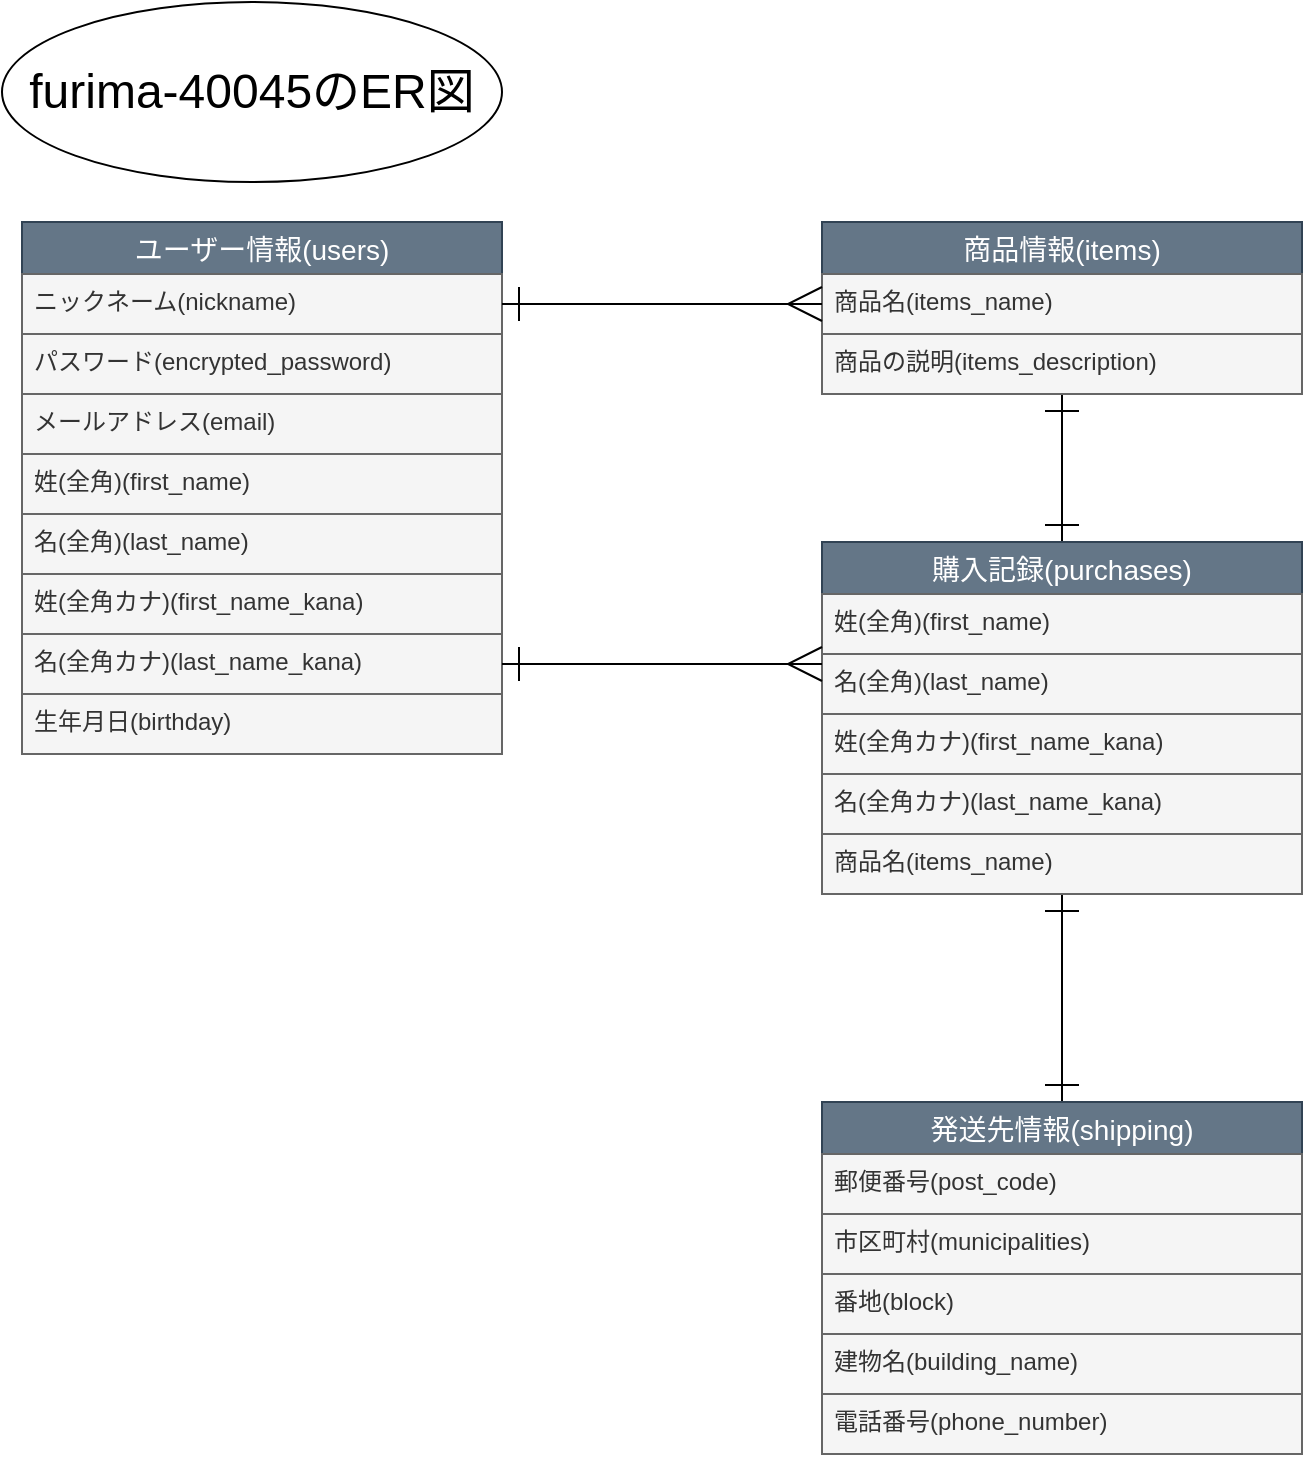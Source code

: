 <mxfile>
    <diagram id="RUjmRtMl-cPzw5SACrXX" name="ページ1">
        <mxGraphModel dx="843" dy="785" grid="1" gridSize="10" guides="1" tooltips="1" connect="1" arrows="1" fold="1" page="1" pageScale="1" pageWidth="827" pageHeight="1169" background="#ffffff" math="0" shadow="0">
            <root>
                <mxCell id="0"/>
                <mxCell id="1" parent="0"/>
                <mxCell id="xgZGbjQD8j0C7VjBjvIj-36" value="&lt;font style=&quot;font-size: 24px;&quot;&gt;furima-40045のER図&lt;/font&gt;" style="ellipse;whiteSpace=wrap;html=1;align=center;fillColor=none;fontColor=#000000;" parent="1" vertex="1">
                    <mxGeometry x="30" y="10" width="250" height="90" as="geometry"/>
                </mxCell>
                <mxCell id="16" value="ユーザー情報(users)" style="swimlane;fontStyle=0;childLayout=stackLayout;horizontal=1;startSize=26;horizontalStack=0;resizeParent=1;resizeParentMax=0;resizeLast=0;collapsible=1;marginBottom=0;align=center;fontSize=14;fillColor=#647687;fontColor=#ffffff;strokeColor=#314354;" vertex="1" parent="1">
                    <mxGeometry x="40" y="120" width="240" height="266" as="geometry">
                        <mxRectangle x="40" y="120" width="60" height="30" as="alternateBounds"/>
                    </mxGeometry>
                </mxCell>
                <mxCell id="17" value="ニックネーム(nickname)" style="text;strokeColor=#666666;fillColor=#f5f5f5;spacingLeft=4;spacingRight=4;overflow=hidden;rotatable=0;points=[[0,0.5],[1,0.5]];portConstraint=eastwest;fontSize=12;fontColor=#333333;" vertex="1" parent="16">
                    <mxGeometry y="26" width="240" height="30" as="geometry"/>
                </mxCell>
                <mxCell id="18" value="パスワード(encrypted_password)" style="text;strokeColor=#666666;fillColor=#f5f5f5;spacingLeft=4;spacingRight=4;overflow=hidden;rotatable=0;points=[[0,0.5],[1,0.5]];portConstraint=eastwest;fontSize=12;fontColor=#333333;" vertex="1" parent="16">
                    <mxGeometry y="56" width="240" height="30" as="geometry"/>
                </mxCell>
                <mxCell id="19" value="メールアドレス(email)" style="text;strokeColor=#666666;fillColor=#f5f5f5;spacingLeft=4;spacingRight=4;overflow=hidden;rotatable=0;points=[[0,0.5],[1,0.5]];portConstraint=eastwest;fontSize=12;fontColor=#333333;" vertex="1" parent="16">
                    <mxGeometry y="86" width="240" height="30" as="geometry"/>
                </mxCell>
                <mxCell id="46" value="姓(全角)(first_name)" style="text;strokeColor=#666666;fillColor=#f5f5f5;spacingLeft=4;spacingRight=4;overflow=hidden;rotatable=0;points=[[0,0.5],[1,0.5]];portConstraint=eastwest;fontSize=12;fontColor=#333333;" vertex="1" parent="16">
                    <mxGeometry y="116" width="240" height="30" as="geometry"/>
                </mxCell>
                <mxCell id="45" value="名(全角)(last_name)" style="text;strokeColor=#666666;fillColor=#f5f5f5;spacingLeft=4;spacingRight=4;overflow=hidden;rotatable=0;points=[[0,0.5],[1,0.5]];portConstraint=eastwest;fontSize=12;fontColor=#333333;" vertex="1" parent="16">
                    <mxGeometry y="146" width="240" height="30" as="geometry"/>
                </mxCell>
                <mxCell id="49" value="姓(全角カナ)(first_name_kana)" style="text;strokeColor=#666666;fillColor=#f5f5f5;spacingLeft=4;spacingRight=4;overflow=hidden;rotatable=0;points=[[0,0.5],[1,0.5]];portConstraint=eastwest;fontSize=12;fontColor=#333333;" vertex="1" parent="16">
                    <mxGeometry y="176" width="240" height="30" as="geometry"/>
                </mxCell>
                <mxCell id="48" value="名(全角カナ)(last_name_kana)" style="text;strokeColor=#666666;fillColor=#f5f5f5;spacingLeft=4;spacingRight=4;overflow=hidden;rotatable=0;points=[[0,0.5],[1,0.5]];portConstraint=eastwest;fontSize=12;fontColor=#333333;" vertex="1" parent="16">
                    <mxGeometry y="206" width="240" height="30" as="geometry"/>
                </mxCell>
                <mxCell id="47" value="生年月日(birthday)" style="text;strokeColor=#666666;fillColor=#f5f5f5;spacingLeft=4;spacingRight=4;overflow=hidden;rotatable=0;points=[[0,0.5],[1,0.5]];portConstraint=eastwest;fontSize=12;fontColor=#333333;" vertex="1" parent="16">
                    <mxGeometry y="236" width="240" height="30" as="geometry"/>
                </mxCell>
                <mxCell id="67" style="edgeStyle=orthogonalEdgeStyle;html=1;entryX=0.5;entryY=0;entryDx=0;entryDy=0;strokeColor=#000000;strokeWidth=1;fontSize=12;fontColor=#000000;startArrow=ERone;startFill=0;endArrow=ERone;endFill=0;startSize=15;endSize=15;" edge="1" parent="1" source="20" target="30">
                    <mxGeometry relative="1" as="geometry"/>
                </mxCell>
                <mxCell id="20" value="商品情報(items)" style="swimlane;fontStyle=0;childLayout=stackLayout;horizontal=1;startSize=26;horizontalStack=0;resizeParent=1;resizeParentMax=0;resizeLast=0;collapsible=1;marginBottom=0;align=center;fontSize=14;strokeColor=#314354;fillColor=#647687;fontColor=#ffffff;" vertex="1" parent="1">
                    <mxGeometry x="440" y="120" width="240" height="86" as="geometry"/>
                </mxCell>
                <mxCell id="21" value="商品名(items_name)" style="text;strokeColor=#666666;fillColor=#f5f5f5;spacingLeft=4;spacingRight=4;overflow=hidden;rotatable=0;points=[[0,0.5],[1,0.5]];portConstraint=eastwest;fontSize=12;fontColor=#333333;" vertex="1" parent="20">
                    <mxGeometry y="26" width="240" height="30" as="geometry"/>
                </mxCell>
                <mxCell id="22" value="商品の説明(items_description)" style="text;strokeColor=#666666;fillColor=#f5f5f5;spacingLeft=4;spacingRight=4;overflow=hidden;rotatable=0;points=[[0,0.5],[1,0.5]];portConstraint=eastwest;fontSize=12;fontColor=#333333;" vertex="1" parent="20">
                    <mxGeometry y="56" width="240" height="30" as="geometry"/>
                </mxCell>
                <mxCell id="68" style="edgeStyle=orthogonalEdgeStyle;html=1;strokeColor=#000000;strokeWidth=1;fontSize=12;fontColor=#000000;startArrow=ERone;startFill=0;endArrow=ERone;endFill=0;startSize=15;endSize=15;entryX=0.5;entryY=0;entryDx=0;entryDy=0;entryPerimeter=0;" edge="1" parent="1" source="30" target="34">
                    <mxGeometry relative="1" as="geometry">
                        <mxPoint x="560" y="550" as="targetPoint"/>
                    </mxGeometry>
                </mxCell>
                <mxCell id="30" value="購入記録(purchases)" style="swimlane;fontStyle=0;childLayout=stackLayout;horizontal=1;startSize=26;horizontalStack=0;resizeParent=1;resizeParentMax=0;resizeLast=0;collapsible=1;marginBottom=0;align=center;fontSize=14;strokeColor=#314354;fillColor=#647687;fontColor=#ffffff;" vertex="1" parent="1">
                    <mxGeometry x="440" y="280" width="240" height="176" as="geometry"/>
                </mxCell>
                <mxCell id="31" value="姓(全角)(first_name)" style="text;strokeColor=#666666;fillColor=#f5f5f5;spacingLeft=4;spacingRight=4;overflow=hidden;rotatable=0;points=[[0,0.5],[1,0.5]];portConstraint=eastwest;fontSize=12;fontColor=#333333;" vertex="1" parent="30">
                    <mxGeometry y="26" width="240" height="30" as="geometry"/>
                </mxCell>
                <mxCell id="52" value="名(全角)(last_name)" style="text;strokeColor=#666666;fillColor=#f5f5f5;spacingLeft=4;spacingRight=4;overflow=hidden;rotatable=0;points=[[0,0.5],[1,0.5]];portConstraint=eastwest;fontSize=12;fontColor=#333333;" vertex="1" parent="30">
                    <mxGeometry y="56" width="240" height="30" as="geometry"/>
                </mxCell>
                <mxCell id="53" value="姓(全角カナ)(first_name_kana)" style="text;strokeColor=#666666;fillColor=#f5f5f5;spacingLeft=4;spacingRight=4;overflow=hidden;rotatable=0;points=[[0,0.5],[1,0.5]];portConstraint=eastwest;fontSize=12;fontColor=#333333;" vertex="1" parent="30">
                    <mxGeometry y="86" width="240" height="30" as="geometry"/>
                </mxCell>
                <mxCell id="54" value="名(全角カナ)(last_name_kana)" style="text;strokeColor=#666666;fillColor=#f5f5f5;spacingLeft=4;spacingRight=4;overflow=hidden;rotatable=0;points=[[0,0.5],[1,0.5]];portConstraint=eastwest;fontSize=12;fontColor=#333333;" vertex="1" parent="30">
                    <mxGeometry y="116" width="240" height="30" as="geometry"/>
                </mxCell>
                <mxCell id="32" value="商品名(items_name)" style="text;strokeColor=#666666;fillColor=#f5f5f5;spacingLeft=4;spacingRight=4;overflow=hidden;rotatable=0;points=[[0,0.5],[1,0.5]];portConstraint=eastwest;fontSize=12;fontColor=#333333;" vertex="1" parent="30">
                    <mxGeometry y="146" width="240" height="30" as="geometry"/>
                </mxCell>
                <mxCell id="34" value="発送先情報(shipping)" style="swimlane;fontStyle=0;childLayout=stackLayout;horizontal=1;startSize=26;horizontalStack=0;resizeParent=1;resizeParentMax=0;resizeLast=0;collapsible=1;marginBottom=0;align=center;fontSize=14;strokeColor=#314354;fillColor=#647687;fontColor=#ffffff;" vertex="1" parent="1">
                    <mxGeometry x="440" y="560" width="240" height="176" as="geometry"/>
                </mxCell>
                <mxCell id="35" value="郵便番号(post_code)" style="text;strokeColor=#666666;fillColor=#f5f5f5;spacingLeft=4;spacingRight=4;overflow=hidden;rotatable=0;points=[[0,0.5],[1,0.5]];portConstraint=eastwest;fontSize=12;fontColor=#333333;" vertex="1" parent="34">
                    <mxGeometry y="26" width="240" height="30" as="geometry"/>
                </mxCell>
                <mxCell id="40" value="市区町村(municipalities)" style="text;strokeColor=#666666;fillColor=#f5f5f5;spacingLeft=4;spacingRight=4;overflow=hidden;rotatable=0;points=[[0,0.5],[1,0.5]];portConstraint=eastwest;fontSize=12;fontColor=#333333;" vertex="1" parent="34">
                    <mxGeometry y="56" width="240" height="30" as="geometry"/>
                </mxCell>
                <mxCell id="39" value="番地(block)" style="text;strokeColor=#666666;fillColor=#f5f5f5;spacingLeft=4;spacingRight=4;overflow=hidden;rotatable=0;points=[[0,0.5],[1,0.5]];portConstraint=eastwest;fontSize=12;fontColor=#333333;" vertex="1" parent="34">
                    <mxGeometry y="86" width="240" height="30" as="geometry"/>
                </mxCell>
                <mxCell id="36" value="建物名(building_name)" style="text;strokeColor=#666666;fillColor=#f5f5f5;spacingLeft=4;spacingRight=4;overflow=hidden;rotatable=0;points=[[0,0.5],[1,0.5]];portConstraint=eastwest;fontSize=12;fontColor=#333333;" vertex="1" parent="34">
                    <mxGeometry y="116" width="240" height="30" as="geometry"/>
                </mxCell>
                <mxCell id="37" value="電話番号(phone_number)" style="text;strokeColor=#666666;fillColor=#f5f5f5;spacingLeft=4;spacingRight=4;overflow=hidden;rotatable=0;points=[[0,0.5],[1,0.5]];portConstraint=eastwest;fontSize=12;fontColor=#333333;" vertex="1" parent="34">
                    <mxGeometry y="146" width="240" height="30" as="geometry"/>
                </mxCell>
                <mxCell id="61" style="edgeStyle=orthogonalEdgeStyle;html=1;entryX=0;entryY=0.5;entryDx=0;entryDy=0;strokeColor=#000000;strokeWidth=1;fontSize=12;fontColor=#000000;startArrow=ERone;startFill=0;endArrow=ERmany;endFill=0;startSize=15;endSize=15;" edge="1" parent="1" source="17" target="21">
                    <mxGeometry relative="1" as="geometry"/>
                </mxCell>
                <mxCell id="66" style="edgeStyle=orthogonalEdgeStyle;html=1;strokeColor=#000000;strokeWidth=1;fontSize=12;fontColor=#000000;startArrow=ERone;startFill=0;endArrow=ERmany;endFill=0;startSize=15;endSize=15;" edge="1" parent="1" source="48">
                    <mxGeometry relative="1" as="geometry">
                        <mxPoint x="440" y="341" as="targetPoint"/>
                    </mxGeometry>
                </mxCell>
            </root>
        </mxGraphModel>
    </diagram>
    <diagram id="wuWtKFS6mVsX_vh3ysDs" name="ページ2">
        <mxGraphModel dx="843" dy="677" grid="1" gridSize="10" guides="1" tooltips="1" connect="1" arrows="1" fold="1" page="1" pageScale="1" pageWidth="827" pageHeight="1169" math="0" shadow="0">
            <root>
                <mxCell id="0"/>
                <mxCell id="1" parent="0"/>
            </root>
        </mxGraphModel>
    </diagram>
</mxfile>